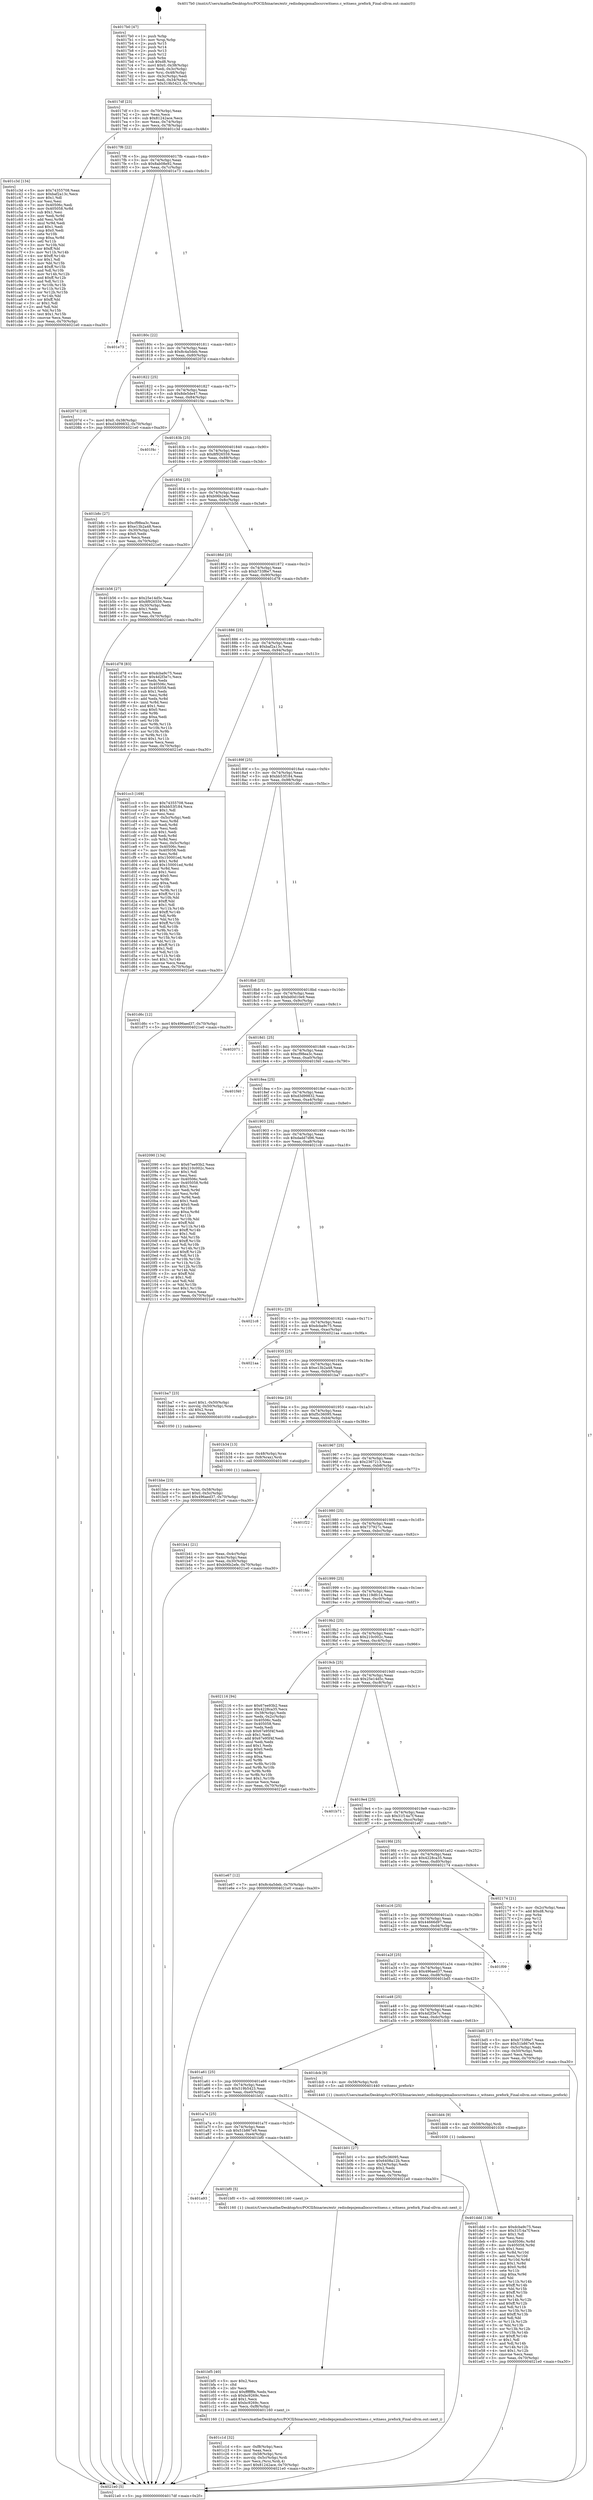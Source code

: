 digraph "0x4017b0" {
  label = "0x4017b0 (/mnt/c/Users/mathe/Desktop/tcc/POCII/binaries/extr_redisdepsjemallocsrcwitness.c_witness_prefork_Final-ollvm.out::main(0))"
  labelloc = "t"
  node[shape=record]

  Entry [label="",width=0.3,height=0.3,shape=circle,fillcolor=black,style=filled]
  "0x4017df" [label="{
     0x4017df [23]\l
     | [instrs]\l
     &nbsp;&nbsp;0x4017df \<+3\>: mov -0x70(%rbp),%eax\l
     &nbsp;&nbsp;0x4017e2 \<+2\>: mov %eax,%ecx\l
     &nbsp;&nbsp;0x4017e4 \<+6\>: sub $0x81242ace,%ecx\l
     &nbsp;&nbsp;0x4017ea \<+3\>: mov %eax,-0x74(%rbp)\l
     &nbsp;&nbsp;0x4017ed \<+3\>: mov %ecx,-0x78(%rbp)\l
     &nbsp;&nbsp;0x4017f0 \<+6\>: je 0000000000401c3d \<main+0x48d\>\l
  }"]
  "0x401c3d" [label="{
     0x401c3d [134]\l
     | [instrs]\l
     &nbsp;&nbsp;0x401c3d \<+5\>: mov $0x74355708,%eax\l
     &nbsp;&nbsp;0x401c42 \<+5\>: mov $0xbaf2a13c,%ecx\l
     &nbsp;&nbsp;0x401c47 \<+2\>: mov $0x1,%dl\l
     &nbsp;&nbsp;0x401c49 \<+2\>: xor %esi,%esi\l
     &nbsp;&nbsp;0x401c4b \<+7\>: mov 0x40506c,%edi\l
     &nbsp;&nbsp;0x401c52 \<+8\>: mov 0x405058,%r8d\l
     &nbsp;&nbsp;0x401c5a \<+3\>: sub $0x1,%esi\l
     &nbsp;&nbsp;0x401c5d \<+3\>: mov %edi,%r9d\l
     &nbsp;&nbsp;0x401c60 \<+3\>: add %esi,%r9d\l
     &nbsp;&nbsp;0x401c63 \<+4\>: imul %r9d,%edi\l
     &nbsp;&nbsp;0x401c67 \<+3\>: and $0x1,%edi\l
     &nbsp;&nbsp;0x401c6a \<+3\>: cmp $0x0,%edi\l
     &nbsp;&nbsp;0x401c6d \<+4\>: sete %r10b\l
     &nbsp;&nbsp;0x401c71 \<+4\>: cmp $0xa,%r8d\l
     &nbsp;&nbsp;0x401c75 \<+4\>: setl %r11b\l
     &nbsp;&nbsp;0x401c79 \<+3\>: mov %r10b,%bl\l
     &nbsp;&nbsp;0x401c7c \<+3\>: xor $0xff,%bl\l
     &nbsp;&nbsp;0x401c7f \<+3\>: mov %r11b,%r14b\l
     &nbsp;&nbsp;0x401c82 \<+4\>: xor $0xff,%r14b\l
     &nbsp;&nbsp;0x401c86 \<+3\>: xor $0x1,%dl\l
     &nbsp;&nbsp;0x401c89 \<+3\>: mov %bl,%r15b\l
     &nbsp;&nbsp;0x401c8c \<+4\>: and $0xff,%r15b\l
     &nbsp;&nbsp;0x401c90 \<+3\>: and %dl,%r10b\l
     &nbsp;&nbsp;0x401c93 \<+3\>: mov %r14b,%r12b\l
     &nbsp;&nbsp;0x401c96 \<+4\>: and $0xff,%r12b\l
     &nbsp;&nbsp;0x401c9a \<+3\>: and %dl,%r11b\l
     &nbsp;&nbsp;0x401c9d \<+3\>: or %r10b,%r15b\l
     &nbsp;&nbsp;0x401ca0 \<+3\>: or %r11b,%r12b\l
     &nbsp;&nbsp;0x401ca3 \<+3\>: xor %r12b,%r15b\l
     &nbsp;&nbsp;0x401ca6 \<+3\>: or %r14b,%bl\l
     &nbsp;&nbsp;0x401ca9 \<+3\>: xor $0xff,%bl\l
     &nbsp;&nbsp;0x401cac \<+3\>: or $0x1,%dl\l
     &nbsp;&nbsp;0x401caf \<+2\>: and %dl,%bl\l
     &nbsp;&nbsp;0x401cb1 \<+3\>: or %bl,%r15b\l
     &nbsp;&nbsp;0x401cb4 \<+4\>: test $0x1,%r15b\l
     &nbsp;&nbsp;0x401cb8 \<+3\>: cmovne %ecx,%eax\l
     &nbsp;&nbsp;0x401cbb \<+3\>: mov %eax,-0x70(%rbp)\l
     &nbsp;&nbsp;0x401cbe \<+5\>: jmp 00000000004021e0 \<main+0xa30\>\l
  }"]
  "0x4017f6" [label="{
     0x4017f6 [22]\l
     | [instrs]\l
     &nbsp;&nbsp;0x4017f6 \<+5\>: jmp 00000000004017fb \<main+0x4b\>\l
     &nbsp;&nbsp;0x4017fb \<+3\>: mov -0x74(%rbp),%eax\l
     &nbsp;&nbsp;0x4017fe \<+5\>: sub $0x8ab08e92,%eax\l
     &nbsp;&nbsp;0x401803 \<+3\>: mov %eax,-0x7c(%rbp)\l
     &nbsp;&nbsp;0x401806 \<+6\>: je 0000000000401e73 \<main+0x6c3\>\l
  }"]
  Exit [label="",width=0.3,height=0.3,shape=circle,fillcolor=black,style=filled,peripheries=2]
  "0x401e73" [label="{
     0x401e73\l
  }", style=dashed]
  "0x40180c" [label="{
     0x40180c [22]\l
     | [instrs]\l
     &nbsp;&nbsp;0x40180c \<+5\>: jmp 0000000000401811 \<main+0x61\>\l
     &nbsp;&nbsp;0x401811 \<+3\>: mov -0x74(%rbp),%eax\l
     &nbsp;&nbsp;0x401814 \<+5\>: sub $0x8c4a5deb,%eax\l
     &nbsp;&nbsp;0x401819 \<+3\>: mov %eax,-0x80(%rbp)\l
     &nbsp;&nbsp;0x40181c \<+6\>: je 000000000040207d \<main+0x8cd\>\l
  }"]
  "0x401ddd" [label="{
     0x401ddd [138]\l
     | [instrs]\l
     &nbsp;&nbsp;0x401ddd \<+5\>: mov $0xdcba9c75,%eax\l
     &nbsp;&nbsp;0x401de2 \<+5\>: mov $0x31f14a7f,%ecx\l
     &nbsp;&nbsp;0x401de7 \<+2\>: mov $0x1,%dl\l
     &nbsp;&nbsp;0x401de9 \<+2\>: xor %esi,%esi\l
     &nbsp;&nbsp;0x401deb \<+8\>: mov 0x40506c,%r8d\l
     &nbsp;&nbsp;0x401df3 \<+8\>: mov 0x405058,%r9d\l
     &nbsp;&nbsp;0x401dfb \<+3\>: sub $0x1,%esi\l
     &nbsp;&nbsp;0x401dfe \<+3\>: mov %r8d,%r10d\l
     &nbsp;&nbsp;0x401e01 \<+3\>: add %esi,%r10d\l
     &nbsp;&nbsp;0x401e04 \<+4\>: imul %r10d,%r8d\l
     &nbsp;&nbsp;0x401e08 \<+4\>: and $0x1,%r8d\l
     &nbsp;&nbsp;0x401e0c \<+4\>: cmp $0x0,%r8d\l
     &nbsp;&nbsp;0x401e10 \<+4\>: sete %r11b\l
     &nbsp;&nbsp;0x401e14 \<+4\>: cmp $0xa,%r9d\l
     &nbsp;&nbsp;0x401e18 \<+3\>: setl %bl\l
     &nbsp;&nbsp;0x401e1b \<+3\>: mov %r11b,%r14b\l
     &nbsp;&nbsp;0x401e1e \<+4\>: xor $0xff,%r14b\l
     &nbsp;&nbsp;0x401e22 \<+3\>: mov %bl,%r15b\l
     &nbsp;&nbsp;0x401e25 \<+4\>: xor $0xff,%r15b\l
     &nbsp;&nbsp;0x401e29 \<+3\>: xor $0x1,%dl\l
     &nbsp;&nbsp;0x401e2c \<+3\>: mov %r14b,%r12b\l
     &nbsp;&nbsp;0x401e2f \<+4\>: and $0xff,%r12b\l
     &nbsp;&nbsp;0x401e33 \<+3\>: and %dl,%r11b\l
     &nbsp;&nbsp;0x401e36 \<+3\>: mov %r15b,%r13b\l
     &nbsp;&nbsp;0x401e39 \<+4\>: and $0xff,%r13b\l
     &nbsp;&nbsp;0x401e3d \<+2\>: and %dl,%bl\l
     &nbsp;&nbsp;0x401e3f \<+3\>: or %r11b,%r12b\l
     &nbsp;&nbsp;0x401e42 \<+3\>: or %bl,%r13b\l
     &nbsp;&nbsp;0x401e45 \<+3\>: xor %r13b,%r12b\l
     &nbsp;&nbsp;0x401e48 \<+3\>: or %r15b,%r14b\l
     &nbsp;&nbsp;0x401e4b \<+4\>: xor $0xff,%r14b\l
     &nbsp;&nbsp;0x401e4f \<+3\>: or $0x1,%dl\l
     &nbsp;&nbsp;0x401e52 \<+3\>: and %dl,%r14b\l
     &nbsp;&nbsp;0x401e55 \<+3\>: or %r14b,%r12b\l
     &nbsp;&nbsp;0x401e58 \<+4\>: test $0x1,%r12b\l
     &nbsp;&nbsp;0x401e5c \<+3\>: cmovne %ecx,%eax\l
     &nbsp;&nbsp;0x401e5f \<+3\>: mov %eax,-0x70(%rbp)\l
     &nbsp;&nbsp;0x401e62 \<+5\>: jmp 00000000004021e0 \<main+0xa30\>\l
  }"]
  "0x40207d" [label="{
     0x40207d [19]\l
     | [instrs]\l
     &nbsp;&nbsp;0x40207d \<+7\>: movl $0x0,-0x38(%rbp)\l
     &nbsp;&nbsp;0x402084 \<+7\>: movl $0xd3d99832,-0x70(%rbp)\l
     &nbsp;&nbsp;0x40208b \<+5\>: jmp 00000000004021e0 \<main+0xa30\>\l
  }"]
  "0x401822" [label="{
     0x401822 [25]\l
     | [instrs]\l
     &nbsp;&nbsp;0x401822 \<+5\>: jmp 0000000000401827 \<main+0x77\>\l
     &nbsp;&nbsp;0x401827 \<+3\>: mov -0x74(%rbp),%eax\l
     &nbsp;&nbsp;0x40182a \<+5\>: sub $0x8de5de47,%eax\l
     &nbsp;&nbsp;0x40182f \<+6\>: mov %eax,-0x84(%rbp)\l
     &nbsp;&nbsp;0x401835 \<+6\>: je 0000000000401f4c \<main+0x79c\>\l
  }"]
  "0x401dd4" [label="{
     0x401dd4 [9]\l
     | [instrs]\l
     &nbsp;&nbsp;0x401dd4 \<+4\>: mov -0x58(%rbp),%rdi\l
     &nbsp;&nbsp;0x401dd8 \<+5\>: call 0000000000401030 \<free@plt\>\l
     | [calls]\l
     &nbsp;&nbsp;0x401030 \{1\} (unknown)\l
  }"]
  "0x401f4c" [label="{
     0x401f4c\l
  }", style=dashed]
  "0x40183b" [label="{
     0x40183b [25]\l
     | [instrs]\l
     &nbsp;&nbsp;0x40183b \<+5\>: jmp 0000000000401840 \<main+0x90\>\l
     &nbsp;&nbsp;0x401840 \<+3\>: mov -0x74(%rbp),%eax\l
     &nbsp;&nbsp;0x401843 \<+5\>: sub $0x8f926559,%eax\l
     &nbsp;&nbsp;0x401848 \<+6\>: mov %eax,-0x88(%rbp)\l
     &nbsp;&nbsp;0x40184e \<+6\>: je 0000000000401b8c \<main+0x3dc\>\l
  }"]
  "0x401c1d" [label="{
     0x401c1d [32]\l
     | [instrs]\l
     &nbsp;&nbsp;0x401c1d \<+6\>: mov -0xf8(%rbp),%ecx\l
     &nbsp;&nbsp;0x401c23 \<+3\>: imul %eax,%ecx\l
     &nbsp;&nbsp;0x401c26 \<+4\>: mov -0x58(%rbp),%rsi\l
     &nbsp;&nbsp;0x401c2a \<+4\>: movslq -0x5c(%rbp),%rdi\l
     &nbsp;&nbsp;0x401c2e \<+3\>: mov %ecx,(%rsi,%rdi,4)\l
     &nbsp;&nbsp;0x401c31 \<+7\>: movl $0x81242ace,-0x70(%rbp)\l
     &nbsp;&nbsp;0x401c38 \<+5\>: jmp 00000000004021e0 \<main+0xa30\>\l
  }"]
  "0x401b8c" [label="{
     0x401b8c [27]\l
     | [instrs]\l
     &nbsp;&nbsp;0x401b8c \<+5\>: mov $0xcf98ea3c,%eax\l
     &nbsp;&nbsp;0x401b91 \<+5\>: mov $0xe13b2a48,%ecx\l
     &nbsp;&nbsp;0x401b96 \<+3\>: mov -0x30(%rbp),%edx\l
     &nbsp;&nbsp;0x401b99 \<+3\>: cmp $0x0,%edx\l
     &nbsp;&nbsp;0x401b9c \<+3\>: cmove %ecx,%eax\l
     &nbsp;&nbsp;0x401b9f \<+3\>: mov %eax,-0x70(%rbp)\l
     &nbsp;&nbsp;0x401ba2 \<+5\>: jmp 00000000004021e0 \<main+0xa30\>\l
  }"]
  "0x401854" [label="{
     0x401854 [25]\l
     | [instrs]\l
     &nbsp;&nbsp;0x401854 \<+5\>: jmp 0000000000401859 \<main+0xa9\>\l
     &nbsp;&nbsp;0x401859 \<+3\>: mov -0x74(%rbp),%eax\l
     &nbsp;&nbsp;0x40185c \<+5\>: sub $0xb06b2efe,%eax\l
     &nbsp;&nbsp;0x401861 \<+6\>: mov %eax,-0x8c(%rbp)\l
     &nbsp;&nbsp;0x401867 \<+6\>: je 0000000000401b56 \<main+0x3a6\>\l
  }"]
  "0x401bf5" [label="{
     0x401bf5 [40]\l
     | [instrs]\l
     &nbsp;&nbsp;0x401bf5 \<+5\>: mov $0x2,%ecx\l
     &nbsp;&nbsp;0x401bfa \<+1\>: cltd\l
     &nbsp;&nbsp;0x401bfb \<+2\>: idiv %ecx\l
     &nbsp;&nbsp;0x401bfd \<+6\>: imul $0xfffffffe,%edx,%ecx\l
     &nbsp;&nbsp;0x401c03 \<+6\>: sub $0xbc9269c,%ecx\l
     &nbsp;&nbsp;0x401c09 \<+3\>: add $0x1,%ecx\l
     &nbsp;&nbsp;0x401c0c \<+6\>: add $0xbc9269c,%ecx\l
     &nbsp;&nbsp;0x401c12 \<+6\>: mov %ecx,-0xf8(%rbp)\l
     &nbsp;&nbsp;0x401c18 \<+5\>: call 0000000000401160 \<next_i\>\l
     | [calls]\l
     &nbsp;&nbsp;0x401160 \{1\} (/mnt/c/Users/mathe/Desktop/tcc/POCII/binaries/extr_redisdepsjemallocsrcwitness.c_witness_prefork_Final-ollvm.out::next_i)\l
  }"]
  "0x401b56" [label="{
     0x401b56 [27]\l
     | [instrs]\l
     &nbsp;&nbsp;0x401b56 \<+5\>: mov $0x25e14d5c,%eax\l
     &nbsp;&nbsp;0x401b5b \<+5\>: mov $0x8f926559,%ecx\l
     &nbsp;&nbsp;0x401b60 \<+3\>: mov -0x30(%rbp),%edx\l
     &nbsp;&nbsp;0x401b63 \<+3\>: cmp $0x1,%edx\l
     &nbsp;&nbsp;0x401b66 \<+3\>: cmovl %ecx,%eax\l
     &nbsp;&nbsp;0x401b69 \<+3\>: mov %eax,-0x70(%rbp)\l
     &nbsp;&nbsp;0x401b6c \<+5\>: jmp 00000000004021e0 \<main+0xa30\>\l
  }"]
  "0x40186d" [label="{
     0x40186d [25]\l
     | [instrs]\l
     &nbsp;&nbsp;0x40186d \<+5\>: jmp 0000000000401872 \<main+0xc2\>\l
     &nbsp;&nbsp;0x401872 \<+3\>: mov -0x74(%rbp),%eax\l
     &nbsp;&nbsp;0x401875 \<+5\>: sub $0xb733f6e7,%eax\l
     &nbsp;&nbsp;0x40187a \<+6\>: mov %eax,-0x90(%rbp)\l
     &nbsp;&nbsp;0x401880 \<+6\>: je 0000000000401d78 \<main+0x5c8\>\l
  }"]
  "0x401a93" [label="{
     0x401a93\l
  }", style=dashed]
  "0x401d78" [label="{
     0x401d78 [83]\l
     | [instrs]\l
     &nbsp;&nbsp;0x401d78 \<+5\>: mov $0xdcba9c75,%eax\l
     &nbsp;&nbsp;0x401d7d \<+5\>: mov $0x4d2f3e7c,%ecx\l
     &nbsp;&nbsp;0x401d82 \<+2\>: xor %edx,%edx\l
     &nbsp;&nbsp;0x401d84 \<+7\>: mov 0x40506c,%esi\l
     &nbsp;&nbsp;0x401d8b \<+7\>: mov 0x405058,%edi\l
     &nbsp;&nbsp;0x401d92 \<+3\>: sub $0x1,%edx\l
     &nbsp;&nbsp;0x401d95 \<+3\>: mov %esi,%r8d\l
     &nbsp;&nbsp;0x401d98 \<+3\>: add %edx,%r8d\l
     &nbsp;&nbsp;0x401d9b \<+4\>: imul %r8d,%esi\l
     &nbsp;&nbsp;0x401d9f \<+3\>: and $0x1,%esi\l
     &nbsp;&nbsp;0x401da2 \<+3\>: cmp $0x0,%esi\l
     &nbsp;&nbsp;0x401da5 \<+4\>: sete %r9b\l
     &nbsp;&nbsp;0x401da9 \<+3\>: cmp $0xa,%edi\l
     &nbsp;&nbsp;0x401dac \<+4\>: setl %r10b\l
     &nbsp;&nbsp;0x401db0 \<+3\>: mov %r9b,%r11b\l
     &nbsp;&nbsp;0x401db3 \<+3\>: and %r10b,%r11b\l
     &nbsp;&nbsp;0x401db6 \<+3\>: xor %r10b,%r9b\l
     &nbsp;&nbsp;0x401db9 \<+3\>: or %r9b,%r11b\l
     &nbsp;&nbsp;0x401dbc \<+4\>: test $0x1,%r11b\l
     &nbsp;&nbsp;0x401dc0 \<+3\>: cmovne %ecx,%eax\l
     &nbsp;&nbsp;0x401dc3 \<+3\>: mov %eax,-0x70(%rbp)\l
     &nbsp;&nbsp;0x401dc6 \<+5\>: jmp 00000000004021e0 \<main+0xa30\>\l
  }"]
  "0x401886" [label="{
     0x401886 [25]\l
     | [instrs]\l
     &nbsp;&nbsp;0x401886 \<+5\>: jmp 000000000040188b \<main+0xdb\>\l
     &nbsp;&nbsp;0x40188b \<+3\>: mov -0x74(%rbp),%eax\l
     &nbsp;&nbsp;0x40188e \<+5\>: sub $0xbaf2a13c,%eax\l
     &nbsp;&nbsp;0x401893 \<+6\>: mov %eax,-0x94(%rbp)\l
     &nbsp;&nbsp;0x401899 \<+6\>: je 0000000000401cc3 \<main+0x513\>\l
  }"]
  "0x401bf0" [label="{
     0x401bf0 [5]\l
     | [instrs]\l
     &nbsp;&nbsp;0x401bf0 \<+5\>: call 0000000000401160 \<next_i\>\l
     | [calls]\l
     &nbsp;&nbsp;0x401160 \{1\} (/mnt/c/Users/mathe/Desktop/tcc/POCII/binaries/extr_redisdepsjemallocsrcwitness.c_witness_prefork_Final-ollvm.out::next_i)\l
  }"]
  "0x401cc3" [label="{
     0x401cc3 [169]\l
     | [instrs]\l
     &nbsp;&nbsp;0x401cc3 \<+5\>: mov $0x74355708,%eax\l
     &nbsp;&nbsp;0x401cc8 \<+5\>: mov $0xbb53f184,%ecx\l
     &nbsp;&nbsp;0x401ccd \<+2\>: mov $0x1,%dl\l
     &nbsp;&nbsp;0x401ccf \<+2\>: xor %esi,%esi\l
     &nbsp;&nbsp;0x401cd1 \<+3\>: mov -0x5c(%rbp),%edi\l
     &nbsp;&nbsp;0x401cd4 \<+3\>: mov %esi,%r8d\l
     &nbsp;&nbsp;0x401cd7 \<+3\>: sub %edi,%r8d\l
     &nbsp;&nbsp;0x401cda \<+2\>: mov %esi,%edi\l
     &nbsp;&nbsp;0x401cdc \<+3\>: sub $0x1,%edi\l
     &nbsp;&nbsp;0x401cdf \<+3\>: add %edi,%r8d\l
     &nbsp;&nbsp;0x401ce2 \<+3\>: sub %r8d,%esi\l
     &nbsp;&nbsp;0x401ce5 \<+3\>: mov %esi,-0x5c(%rbp)\l
     &nbsp;&nbsp;0x401ce8 \<+7\>: mov 0x40506c,%esi\l
     &nbsp;&nbsp;0x401cef \<+7\>: mov 0x405058,%edi\l
     &nbsp;&nbsp;0x401cf6 \<+3\>: mov %esi,%r8d\l
     &nbsp;&nbsp;0x401cf9 \<+7\>: sub $0x150001ed,%r8d\l
     &nbsp;&nbsp;0x401d00 \<+4\>: sub $0x1,%r8d\l
     &nbsp;&nbsp;0x401d04 \<+7\>: add $0x150001ed,%r8d\l
     &nbsp;&nbsp;0x401d0b \<+4\>: imul %r8d,%esi\l
     &nbsp;&nbsp;0x401d0f \<+3\>: and $0x1,%esi\l
     &nbsp;&nbsp;0x401d12 \<+3\>: cmp $0x0,%esi\l
     &nbsp;&nbsp;0x401d15 \<+4\>: sete %r9b\l
     &nbsp;&nbsp;0x401d19 \<+3\>: cmp $0xa,%edi\l
     &nbsp;&nbsp;0x401d1c \<+4\>: setl %r10b\l
     &nbsp;&nbsp;0x401d20 \<+3\>: mov %r9b,%r11b\l
     &nbsp;&nbsp;0x401d23 \<+4\>: xor $0xff,%r11b\l
     &nbsp;&nbsp;0x401d27 \<+3\>: mov %r10b,%bl\l
     &nbsp;&nbsp;0x401d2a \<+3\>: xor $0xff,%bl\l
     &nbsp;&nbsp;0x401d2d \<+3\>: xor $0x1,%dl\l
     &nbsp;&nbsp;0x401d30 \<+3\>: mov %r11b,%r14b\l
     &nbsp;&nbsp;0x401d33 \<+4\>: and $0xff,%r14b\l
     &nbsp;&nbsp;0x401d37 \<+3\>: and %dl,%r9b\l
     &nbsp;&nbsp;0x401d3a \<+3\>: mov %bl,%r15b\l
     &nbsp;&nbsp;0x401d3d \<+4\>: and $0xff,%r15b\l
     &nbsp;&nbsp;0x401d41 \<+3\>: and %dl,%r10b\l
     &nbsp;&nbsp;0x401d44 \<+3\>: or %r9b,%r14b\l
     &nbsp;&nbsp;0x401d47 \<+3\>: or %r10b,%r15b\l
     &nbsp;&nbsp;0x401d4a \<+3\>: xor %r15b,%r14b\l
     &nbsp;&nbsp;0x401d4d \<+3\>: or %bl,%r11b\l
     &nbsp;&nbsp;0x401d50 \<+4\>: xor $0xff,%r11b\l
     &nbsp;&nbsp;0x401d54 \<+3\>: or $0x1,%dl\l
     &nbsp;&nbsp;0x401d57 \<+3\>: and %dl,%r11b\l
     &nbsp;&nbsp;0x401d5a \<+3\>: or %r11b,%r14b\l
     &nbsp;&nbsp;0x401d5d \<+4\>: test $0x1,%r14b\l
     &nbsp;&nbsp;0x401d61 \<+3\>: cmovne %ecx,%eax\l
     &nbsp;&nbsp;0x401d64 \<+3\>: mov %eax,-0x70(%rbp)\l
     &nbsp;&nbsp;0x401d67 \<+5\>: jmp 00000000004021e0 \<main+0xa30\>\l
  }"]
  "0x40189f" [label="{
     0x40189f [25]\l
     | [instrs]\l
     &nbsp;&nbsp;0x40189f \<+5\>: jmp 00000000004018a4 \<main+0xf4\>\l
     &nbsp;&nbsp;0x4018a4 \<+3\>: mov -0x74(%rbp),%eax\l
     &nbsp;&nbsp;0x4018a7 \<+5\>: sub $0xbb53f184,%eax\l
     &nbsp;&nbsp;0x4018ac \<+6\>: mov %eax,-0x98(%rbp)\l
     &nbsp;&nbsp;0x4018b2 \<+6\>: je 0000000000401d6c \<main+0x5bc\>\l
  }"]
  "0x401bbe" [label="{
     0x401bbe [23]\l
     | [instrs]\l
     &nbsp;&nbsp;0x401bbe \<+4\>: mov %rax,-0x58(%rbp)\l
     &nbsp;&nbsp;0x401bc2 \<+7\>: movl $0x0,-0x5c(%rbp)\l
     &nbsp;&nbsp;0x401bc9 \<+7\>: movl $0x496aed37,-0x70(%rbp)\l
     &nbsp;&nbsp;0x401bd0 \<+5\>: jmp 00000000004021e0 \<main+0xa30\>\l
  }"]
  "0x401d6c" [label="{
     0x401d6c [12]\l
     | [instrs]\l
     &nbsp;&nbsp;0x401d6c \<+7\>: movl $0x496aed37,-0x70(%rbp)\l
     &nbsp;&nbsp;0x401d73 \<+5\>: jmp 00000000004021e0 \<main+0xa30\>\l
  }"]
  "0x4018b8" [label="{
     0x4018b8 [25]\l
     | [instrs]\l
     &nbsp;&nbsp;0x4018b8 \<+5\>: jmp 00000000004018bd \<main+0x10d\>\l
     &nbsp;&nbsp;0x4018bd \<+3\>: mov -0x74(%rbp),%eax\l
     &nbsp;&nbsp;0x4018c0 \<+5\>: sub $0xbd0d10e9,%eax\l
     &nbsp;&nbsp;0x4018c5 \<+6\>: mov %eax,-0x9c(%rbp)\l
     &nbsp;&nbsp;0x4018cb \<+6\>: je 0000000000402071 \<main+0x8c1\>\l
  }"]
  "0x401b41" [label="{
     0x401b41 [21]\l
     | [instrs]\l
     &nbsp;&nbsp;0x401b41 \<+3\>: mov %eax,-0x4c(%rbp)\l
     &nbsp;&nbsp;0x401b44 \<+3\>: mov -0x4c(%rbp),%eax\l
     &nbsp;&nbsp;0x401b47 \<+3\>: mov %eax,-0x30(%rbp)\l
     &nbsp;&nbsp;0x401b4a \<+7\>: movl $0xb06b2efe,-0x70(%rbp)\l
     &nbsp;&nbsp;0x401b51 \<+5\>: jmp 00000000004021e0 \<main+0xa30\>\l
  }"]
  "0x402071" [label="{
     0x402071\l
  }", style=dashed]
  "0x4018d1" [label="{
     0x4018d1 [25]\l
     | [instrs]\l
     &nbsp;&nbsp;0x4018d1 \<+5\>: jmp 00000000004018d6 \<main+0x126\>\l
     &nbsp;&nbsp;0x4018d6 \<+3\>: mov -0x74(%rbp),%eax\l
     &nbsp;&nbsp;0x4018d9 \<+5\>: sub $0xcf98ea3c,%eax\l
     &nbsp;&nbsp;0x4018de \<+6\>: mov %eax,-0xa0(%rbp)\l
     &nbsp;&nbsp;0x4018e4 \<+6\>: je 0000000000401f40 \<main+0x790\>\l
  }"]
  "0x4017b0" [label="{
     0x4017b0 [47]\l
     | [instrs]\l
     &nbsp;&nbsp;0x4017b0 \<+1\>: push %rbp\l
     &nbsp;&nbsp;0x4017b1 \<+3\>: mov %rsp,%rbp\l
     &nbsp;&nbsp;0x4017b4 \<+2\>: push %r15\l
     &nbsp;&nbsp;0x4017b6 \<+2\>: push %r14\l
     &nbsp;&nbsp;0x4017b8 \<+2\>: push %r13\l
     &nbsp;&nbsp;0x4017ba \<+2\>: push %r12\l
     &nbsp;&nbsp;0x4017bc \<+1\>: push %rbx\l
     &nbsp;&nbsp;0x4017bd \<+7\>: sub $0xd8,%rsp\l
     &nbsp;&nbsp;0x4017c4 \<+7\>: movl $0x0,-0x38(%rbp)\l
     &nbsp;&nbsp;0x4017cb \<+3\>: mov %edi,-0x3c(%rbp)\l
     &nbsp;&nbsp;0x4017ce \<+4\>: mov %rsi,-0x48(%rbp)\l
     &nbsp;&nbsp;0x4017d2 \<+3\>: mov -0x3c(%rbp),%edi\l
     &nbsp;&nbsp;0x4017d5 \<+3\>: mov %edi,-0x34(%rbp)\l
     &nbsp;&nbsp;0x4017d8 \<+7\>: movl $0x519b5423,-0x70(%rbp)\l
  }"]
  "0x401f40" [label="{
     0x401f40\l
  }", style=dashed]
  "0x4018ea" [label="{
     0x4018ea [25]\l
     | [instrs]\l
     &nbsp;&nbsp;0x4018ea \<+5\>: jmp 00000000004018ef \<main+0x13f\>\l
     &nbsp;&nbsp;0x4018ef \<+3\>: mov -0x74(%rbp),%eax\l
     &nbsp;&nbsp;0x4018f2 \<+5\>: sub $0xd3d99832,%eax\l
     &nbsp;&nbsp;0x4018f7 \<+6\>: mov %eax,-0xa4(%rbp)\l
     &nbsp;&nbsp;0x4018fd \<+6\>: je 0000000000402090 \<main+0x8e0\>\l
  }"]
  "0x4021e0" [label="{
     0x4021e0 [5]\l
     | [instrs]\l
     &nbsp;&nbsp;0x4021e0 \<+5\>: jmp 00000000004017df \<main+0x2f\>\l
  }"]
  "0x402090" [label="{
     0x402090 [134]\l
     | [instrs]\l
     &nbsp;&nbsp;0x402090 \<+5\>: mov $0x67ee93b2,%eax\l
     &nbsp;&nbsp;0x402095 \<+5\>: mov $0x210c002c,%ecx\l
     &nbsp;&nbsp;0x40209a \<+2\>: mov $0x1,%dl\l
     &nbsp;&nbsp;0x40209c \<+2\>: xor %esi,%esi\l
     &nbsp;&nbsp;0x40209e \<+7\>: mov 0x40506c,%edi\l
     &nbsp;&nbsp;0x4020a5 \<+8\>: mov 0x405058,%r8d\l
     &nbsp;&nbsp;0x4020ad \<+3\>: sub $0x1,%esi\l
     &nbsp;&nbsp;0x4020b0 \<+3\>: mov %edi,%r9d\l
     &nbsp;&nbsp;0x4020b3 \<+3\>: add %esi,%r9d\l
     &nbsp;&nbsp;0x4020b6 \<+4\>: imul %r9d,%edi\l
     &nbsp;&nbsp;0x4020ba \<+3\>: and $0x1,%edi\l
     &nbsp;&nbsp;0x4020bd \<+3\>: cmp $0x0,%edi\l
     &nbsp;&nbsp;0x4020c0 \<+4\>: sete %r10b\l
     &nbsp;&nbsp;0x4020c4 \<+4\>: cmp $0xa,%r8d\l
     &nbsp;&nbsp;0x4020c8 \<+4\>: setl %r11b\l
     &nbsp;&nbsp;0x4020cc \<+3\>: mov %r10b,%bl\l
     &nbsp;&nbsp;0x4020cf \<+3\>: xor $0xff,%bl\l
     &nbsp;&nbsp;0x4020d2 \<+3\>: mov %r11b,%r14b\l
     &nbsp;&nbsp;0x4020d5 \<+4\>: xor $0xff,%r14b\l
     &nbsp;&nbsp;0x4020d9 \<+3\>: xor $0x1,%dl\l
     &nbsp;&nbsp;0x4020dc \<+3\>: mov %bl,%r15b\l
     &nbsp;&nbsp;0x4020df \<+4\>: and $0xff,%r15b\l
     &nbsp;&nbsp;0x4020e3 \<+3\>: and %dl,%r10b\l
     &nbsp;&nbsp;0x4020e6 \<+3\>: mov %r14b,%r12b\l
     &nbsp;&nbsp;0x4020e9 \<+4\>: and $0xff,%r12b\l
     &nbsp;&nbsp;0x4020ed \<+3\>: and %dl,%r11b\l
     &nbsp;&nbsp;0x4020f0 \<+3\>: or %r10b,%r15b\l
     &nbsp;&nbsp;0x4020f3 \<+3\>: or %r11b,%r12b\l
     &nbsp;&nbsp;0x4020f6 \<+3\>: xor %r12b,%r15b\l
     &nbsp;&nbsp;0x4020f9 \<+3\>: or %r14b,%bl\l
     &nbsp;&nbsp;0x4020fc \<+3\>: xor $0xff,%bl\l
     &nbsp;&nbsp;0x4020ff \<+3\>: or $0x1,%dl\l
     &nbsp;&nbsp;0x402102 \<+2\>: and %dl,%bl\l
     &nbsp;&nbsp;0x402104 \<+3\>: or %bl,%r15b\l
     &nbsp;&nbsp;0x402107 \<+4\>: test $0x1,%r15b\l
     &nbsp;&nbsp;0x40210b \<+3\>: cmovne %ecx,%eax\l
     &nbsp;&nbsp;0x40210e \<+3\>: mov %eax,-0x70(%rbp)\l
     &nbsp;&nbsp;0x402111 \<+5\>: jmp 00000000004021e0 \<main+0xa30\>\l
  }"]
  "0x401903" [label="{
     0x401903 [25]\l
     | [instrs]\l
     &nbsp;&nbsp;0x401903 \<+5\>: jmp 0000000000401908 \<main+0x158\>\l
     &nbsp;&nbsp;0x401908 \<+3\>: mov -0x74(%rbp),%eax\l
     &nbsp;&nbsp;0x40190b \<+5\>: sub $0xdadd7d96,%eax\l
     &nbsp;&nbsp;0x401910 \<+6\>: mov %eax,-0xa8(%rbp)\l
     &nbsp;&nbsp;0x401916 \<+6\>: je 00000000004021c8 \<main+0xa18\>\l
  }"]
  "0x401a7a" [label="{
     0x401a7a [25]\l
     | [instrs]\l
     &nbsp;&nbsp;0x401a7a \<+5\>: jmp 0000000000401a7f \<main+0x2cf\>\l
     &nbsp;&nbsp;0x401a7f \<+3\>: mov -0x74(%rbp),%eax\l
     &nbsp;&nbsp;0x401a82 \<+5\>: sub $0x51b867e9,%eax\l
     &nbsp;&nbsp;0x401a87 \<+6\>: mov %eax,-0xe4(%rbp)\l
     &nbsp;&nbsp;0x401a8d \<+6\>: je 0000000000401bf0 \<main+0x440\>\l
  }"]
  "0x4021c8" [label="{
     0x4021c8\l
  }", style=dashed]
  "0x40191c" [label="{
     0x40191c [25]\l
     | [instrs]\l
     &nbsp;&nbsp;0x40191c \<+5\>: jmp 0000000000401921 \<main+0x171\>\l
     &nbsp;&nbsp;0x401921 \<+3\>: mov -0x74(%rbp),%eax\l
     &nbsp;&nbsp;0x401924 \<+5\>: sub $0xdcba9c75,%eax\l
     &nbsp;&nbsp;0x401929 \<+6\>: mov %eax,-0xac(%rbp)\l
     &nbsp;&nbsp;0x40192f \<+6\>: je 00000000004021aa \<main+0x9fa\>\l
  }"]
  "0x401b01" [label="{
     0x401b01 [27]\l
     | [instrs]\l
     &nbsp;&nbsp;0x401b01 \<+5\>: mov $0xf5c36095,%eax\l
     &nbsp;&nbsp;0x401b06 \<+5\>: mov $0x6408a12b,%ecx\l
     &nbsp;&nbsp;0x401b0b \<+3\>: mov -0x34(%rbp),%edx\l
     &nbsp;&nbsp;0x401b0e \<+3\>: cmp $0x2,%edx\l
     &nbsp;&nbsp;0x401b11 \<+3\>: cmovne %ecx,%eax\l
     &nbsp;&nbsp;0x401b14 \<+3\>: mov %eax,-0x70(%rbp)\l
     &nbsp;&nbsp;0x401b17 \<+5\>: jmp 00000000004021e0 \<main+0xa30\>\l
  }"]
  "0x4021aa" [label="{
     0x4021aa\l
  }", style=dashed]
  "0x401935" [label="{
     0x401935 [25]\l
     | [instrs]\l
     &nbsp;&nbsp;0x401935 \<+5\>: jmp 000000000040193a \<main+0x18a\>\l
     &nbsp;&nbsp;0x40193a \<+3\>: mov -0x74(%rbp),%eax\l
     &nbsp;&nbsp;0x40193d \<+5\>: sub $0xe13b2a48,%eax\l
     &nbsp;&nbsp;0x401942 \<+6\>: mov %eax,-0xb0(%rbp)\l
     &nbsp;&nbsp;0x401948 \<+6\>: je 0000000000401ba7 \<main+0x3f7\>\l
  }"]
  "0x401a61" [label="{
     0x401a61 [25]\l
     | [instrs]\l
     &nbsp;&nbsp;0x401a61 \<+5\>: jmp 0000000000401a66 \<main+0x2b6\>\l
     &nbsp;&nbsp;0x401a66 \<+3\>: mov -0x74(%rbp),%eax\l
     &nbsp;&nbsp;0x401a69 \<+5\>: sub $0x519b5423,%eax\l
     &nbsp;&nbsp;0x401a6e \<+6\>: mov %eax,-0xe0(%rbp)\l
     &nbsp;&nbsp;0x401a74 \<+6\>: je 0000000000401b01 \<main+0x351\>\l
  }"]
  "0x401ba7" [label="{
     0x401ba7 [23]\l
     | [instrs]\l
     &nbsp;&nbsp;0x401ba7 \<+7\>: movl $0x1,-0x50(%rbp)\l
     &nbsp;&nbsp;0x401bae \<+4\>: movslq -0x50(%rbp),%rax\l
     &nbsp;&nbsp;0x401bb2 \<+4\>: shl $0x2,%rax\l
     &nbsp;&nbsp;0x401bb6 \<+3\>: mov %rax,%rdi\l
     &nbsp;&nbsp;0x401bb9 \<+5\>: call 0000000000401050 \<malloc@plt\>\l
     | [calls]\l
     &nbsp;&nbsp;0x401050 \{1\} (unknown)\l
  }"]
  "0x40194e" [label="{
     0x40194e [25]\l
     | [instrs]\l
     &nbsp;&nbsp;0x40194e \<+5\>: jmp 0000000000401953 \<main+0x1a3\>\l
     &nbsp;&nbsp;0x401953 \<+3\>: mov -0x74(%rbp),%eax\l
     &nbsp;&nbsp;0x401956 \<+5\>: sub $0xf5c36095,%eax\l
     &nbsp;&nbsp;0x40195b \<+6\>: mov %eax,-0xb4(%rbp)\l
     &nbsp;&nbsp;0x401961 \<+6\>: je 0000000000401b34 \<main+0x384\>\l
  }"]
  "0x401dcb" [label="{
     0x401dcb [9]\l
     | [instrs]\l
     &nbsp;&nbsp;0x401dcb \<+4\>: mov -0x58(%rbp),%rdi\l
     &nbsp;&nbsp;0x401dcf \<+5\>: call 0000000000401440 \<witness_prefork\>\l
     | [calls]\l
     &nbsp;&nbsp;0x401440 \{1\} (/mnt/c/Users/mathe/Desktop/tcc/POCII/binaries/extr_redisdepsjemallocsrcwitness.c_witness_prefork_Final-ollvm.out::witness_prefork)\l
  }"]
  "0x401b34" [label="{
     0x401b34 [13]\l
     | [instrs]\l
     &nbsp;&nbsp;0x401b34 \<+4\>: mov -0x48(%rbp),%rax\l
     &nbsp;&nbsp;0x401b38 \<+4\>: mov 0x8(%rax),%rdi\l
     &nbsp;&nbsp;0x401b3c \<+5\>: call 0000000000401060 \<atoi@plt\>\l
     | [calls]\l
     &nbsp;&nbsp;0x401060 \{1\} (unknown)\l
  }"]
  "0x401967" [label="{
     0x401967 [25]\l
     | [instrs]\l
     &nbsp;&nbsp;0x401967 \<+5\>: jmp 000000000040196c \<main+0x1bc\>\l
     &nbsp;&nbsp;0x40196c \<+3\>: mov -0x74(%rbp),%eax\l
     &nbsp;&nbsp;0x40196f \<+5\>: sub $0x2367213,%eax\l
     &nbsp;&nbsp;0x401974 \<+6\>: mov %eax,-0xb8(%rbp)\l
     &nbsp;&nbsp;0x40197a \<+6\>: je 0000000000401f22 \<main+0x772\>\l
  }"]
  "0x401a48" [label="{
     0x401a48 [25]\l
     | [instrs]\l
     &nbsp;&nbsp;0x401a48 \<+5\>: jmp 0000000000401a4d \<main+0x29d\>\l
     &nbsp;&nbsp;0x401a4d \<+3\>: mov -0x74(%rbp),%eax\l
     &nbsp;&nbsp;0x401a50 \<+5\>: sub $0x4d2f3e7c,%eax\l
     &nbsp;&nbsp;0x401a55 \<+6\>: mov %eax,-0xdc(%rbp)\l
     &nbsp;&nbsp;0x401a5b \<+6\>: je 0000000000401dcb \<main+0x61b\>\l
  }"]
  "0x401f22" [label="{
     0x401f22\l
  }", style=dashed]
  "0x401980" [label="{
     0x401980 [25]\l
     | [instrs]\l
     &nbsp;&nbsp;0x401980 \<+5\>: jmp 0000000000401985 \<main+0x1d5\>\l
     &nbsp;&nbsp;0x401985 \<+3\>: mov -0x74(%rbp),%eax\l
     &nbsp;&nbsp;0x401988 \<+5\>: sub $0x737927c,%eax\l
     &nbsp;&nbsp;0x40198d \<+6\>: mov %eax,-0xbc(%rbp)\l
     &nbsp;&nbsp;0x401993 \<+6\>: je 0000000000401fdc \<main+0x82c\>\l
  }"]
  "0x401bd5" [label="{
     0x401bd5 [27]\l
     | [instrs]\l
     &nbsp;&nbsp;0x401bd5 \<+5\>: mov $0xb733f6e7,%eax\l
     &nbsp;&nbsp;0x401bda \<+5\>: mov $0x51b867e9,%ecx\l
     &nbsp;&nbsp;0x401bdf \<+3\>: mov -0x5c(%rbp),%edx\l
     &nbsp;&nbsp;0x401be2 \<+3\>: cmp -0x50(%rbp),%edx\l
     &nbsp;&nbsp;0x401be5 \<+3\>: cmovl %ecx,%eax\l
     &nbsp;&nbsp;0x401be8 \<+3\>: mov %eax,-0x70(%rbp)\l
     &nbsp;&nbsp;0x401beb \<+5\>: jmp 00000000004021e0 \<main+0xa30\>\l
  }"]
  "0x401fdc" [label="{
     0x401fdc\l
  }", style=dashed]
  "0x401999" [label="{
     0x401999 [25]\l
     | [instrs]\l
     &nbsp;&nbsp;0x401999 \<+5\>: jmp 000000000040199e \<main+0x1ee\>\l
     &nbsp;&nbsp;0x40199e \<+3\>: mov -0x74(%rbp),%eax\l
     &nbsp;&nbsp;0x4019a1 \<+5\>: sub $0x119dfc14,%eax\l
     &nbsp;&nbsp;0x4019a6 \<+6\>: mov %eax,-0xc0(%rbp)\l
     &nbsp;&nbsp;0x4019ac \<+6\>: je 0000000000401ea1 \<main+0x6f1\>\l
  }"]
  "0x401a2f" [label="{
     0x401a2f [25]\l
     | [instrs]\l
     &nbsp;&nbsp;0x401a2f \<+5\>: jmp 0000000000401a34 \<main+0x284\>\l
     &nbsp;&nbsp;0x401a34 \<+3\>: mov -0x74(%rbp),%eax\l
     &nbsp;&nbsp;0x401a37 \<+5\>: sub $0x496aed37,%eax\l
     &nbsp;&nbsp;0x401a3c \<+6\>: mov %eax,-0xd8(%rbp)\l
     &nbsp;&nbsp;0x401a42 \<+6\>: je 0000000000401bd5 \<main+0x425\>\l
  }"]
  "0x401ea1" [label="{
     0x401ea1\l
  }", style=dashed]
  "0x4019b2" [label="{
     0x4019b2 [25]\l
     | [instrs]\l
     &nbsp;&nbsp;0x4019b2 \<+5\>: jmp 00000000004019b7 \<main+0x207\>\l
     &nbsp;&nbsp;0x4019b7 \<+3\>: mov -0x74(%rbp),%eax\l
     &nbsp;&nbsp;0x4019ba \<+5\>: sub $0x210c002c,%eax\l
     &nbsp;&nbsp;0x4019bf \<+6\>: mov %eax,-0xc4(%rbp)\l
     &nbsp;&nbsp;0x4019c5 \<+6\>: je 0000000000402116 \<main+0x966\>\l
  }"]
  "0x401f09" [label="{
     0x401f09\l
  }", style=dashed]
  "0x402116" [label="{
     0x402116 [94]\l
     | [instrs]\l
     &nbsp;&nbsp;0x402116 \<+5\>: mov $0x67ee93b2,%eax\l
     &nbsp;&nbsp;0x40211b \<+5\>: mov $0x4228ca35,%ecx\l
     &nbsp;&nbsp;0x402120 \<+3\>: mov -0x38(%rbp),%edx\l
     &nbsp;&nbsp;0x402123 \<+3\>: mov %edx,-0x2c(%rbp)\l
     &nbsp;&nbsp;0x402126 \<+7\>: mov 0x40506c,%edx\l
     &nbsp;&nbsp;0x40212d \<+7\>: mov 0x405058,%esi\l
     &nbsp;&nbsp;0x402134 \<+2\>: mov %edx,%edi\l
     &nbsp;&nbsp;0x402136 \<+6\>: sub $0x67e95f4f,%edi\l
     &nbsp;&nbsp;0x40213c \<+3\>: sub $0x1,%edi\l
     &nbsp;&nbsp;0x40213f \<+6\>: add $0x67e95f4f,%edi\l
     &nbsp;&nbsp;0x402145 \<+3\>: imul %edi,%edx\l
     &nbsp;&nbsp;0x402148 \<+3\>: and $0x1,%edx\l
     &nbsp;&nbsp;0x40214b \<+3\>: cmp $0x0,%edx\l
     &nbsp;&nbsp;0x40214e \<+4\>: sete %r8b\l
     &nbsp;&nbsp;0x402152 \<+3\>: cmp $0xa,%esi\l
     &nbsp;&nbsp;0x402155 \<+4\>: setl %r9b\l
     &nbsp;&nbsp;0x402159 \<+3\>: mov %r8b,%r10b\l
     &nbsp;&nbsp;0x40215c \<+3\>: and %r9b,%r10b\l
     &nbsp;&nbsp;0x40215f \<+3\>: xor %r9b,%r8b\l
     &nbsp;&nbsp;0x402162 \<+3\>: or %r8b,%r10b\l
     &nbsp;&nbsp;0x402165 \<+4\>: test $0x1,%r10b\l
     &nbsp;&nbsp;0x402169 \<+3\>: cmovne %ecx,%eax\l
     &nbsp;&nbsp;0x40216c \<+3\>: mov %eax,-0x70(%rbp)\l
     &nbsp;&nbsp;0x40216f \<+5\>: jmp 00000000004021e0 \<main+0xa30\>\l
  }"]
  "0x4019cb" [label="{
     0x4019cb [25]\l
     | [instrs]\l
     &nbsp;&nbsp;0x4019cb \<+5\>: jmp 00000000004019d0 \<main+0x220\>\l
     &nbsp;&nbsp;0x4019d0 \<+3\>: mov -0x74(%rbp),%eax\l
     &nbsp;&nbsp;0x4019d3 \<+5\>: sub $0x25e14d5c,%eax\l
     &nbsp;&nbsp;0x4019d8 \<+6\>: mov %eax,-0xc8(%rbp)\l
     &nbsp;&nbsp;0x4019de \<+6\>: je 0000000000401b71 \<main+0x3c1\>\l
  }"]
  "0x401a16" [label="{
     0x401a16 [25]\l
     | [instrs]\l
     &nbsp;&nbsp;0x401a16 \<+5\>: jmp 0000000000401a1b \<main+0x26b\>\l
     &nbsp;&nbsp;0x401a1b \<+3\>: mov -0x74(%rbp),%eax\l
     &nbsp;&nbsp;0x401a1e \<+5\>: sub $0x44666d97,%eax\l
     &nbsp;&nbsp;0x401a23 \<+6\>: mov %eax,-0xd4(%rbp)\l
     &nbsp;&nbsp;0x401a29 \<+6\>: je 0000000000401f09 \<main+0x759\>\l
  }"]
  "0x401b71" [label="{
     0x401b71\l
  }", style=dashed]
  "0x4019e4" [label="{
     0x4019e4 [25]\l
     | [instrs]\l
     &nbsp;&nbsp;0x4019e4 \<+5\>: jmp 00000000004019e9 \<main+0x239\>\l
     &nbsp;&nbsp;0x4019e9 \<+3\>: mov -0x74(%rbp),%eax\l
     &nbsp;&nbsp;0x4019ec \<+5\>: sub $0x31f14a7f,%eax\l
     &nbsp;&nbsp;0x4019f1 \<+6\>: mov %eax,-0xcc(%rbp)\l
     &nbsp;&nbsp;0x4019f7 \<+6\>: je 0000000000401e67 \<main+0x6b7\>\l
  }"]
  "0x402174" [label="{
     0x402174 [21]\l
     | [instrs]\l
     &nbsp;&nbsp;0x402174 \<+3\>: mov -0x2c(%rbp),%eax\l
     &nbsp;&nbsp;0x402177 \<+7\>: add $0xd8,%rsp\l
     &nbsp;&nbsp;0x40217e \<+1\>: pop %rbx\l
     &nbsp;&nbsp;0x40217f \<+2\>: pop %r12\l
     &nbsp;&nbsp;0x402181 \<+2\>: pop %r13\l
     &nbsp;&nbsp;0x402183 \<+2\>: pop %r14\l
     &nbsp;&nbsp;0x402185 \<+2\>: pop %r15\l
     &nbsp;&nbsp;0x402187 \<+1\>: pop %rbp\l
     &nbsp;&nbsp;0x402188 \<+1\>: ret\l
  }"]
  "0x401e67" [label="{
     0x401e67 [12]\l
     | [instrs]\l
     &nbsp;&nbsp;0x401e67 \<+7\>: movl $0x8c4a5deb,-0x70(%rbp)\l
     &nbsp;&nbsp;0x401e6e \<+5\>: jmp 00000000004021e0 \<main+0xa30\>\l
  }"]
  "0x4019fd" [label="{
     0x4019fd [25]\l
     | [instrs]\l
     &nbsp;&nbsp;0x4019fd \<+5\>: jmp 0000000000401a02 \<main+0x252\>\l
     &nbsp;&nbsp;0x401a02 \<+3\>: mov -0x74(%rbp),%eax\l
     &nbsp;&nbsp;0x401a05 \<+5\>: sub $0x4228ca35,%eax\l
     &nbsp;&nbsp;0x401a0a \<+6\>: mov %eax,-0xd0(%rbp)\l
     &nbsp;&nbsp;0x401a10 \<+6\>: je 0000000000402174 \<main+0x9c4\>\l
  }"]
  Entry -> "0x4017b0" [label=" 1"]
  "0x4017df" -> "0x401c3d" [label=" 1"]
  "0x4017df" -> "0x4017f6" [label=" 17"]
  "0x402174" -> Exit [label=" 1"]
  "0x4017f6" -> "0x401e73" [label=" 0"]
  "0x4017f6" -> "0x40180c" [label=" 17"]
  "0x402116" -> "0x4021e0" [label=" 1"]
  "0x40180c" -> "0x40207d" [label=" 1"]
  "0x40180c" -> "0x401822" [label=" 16"]
  "0x402090" -> "0x4021e0" [label=" 1"]
  "0x401822" -> "0x401f4c" [label=" 0"]
  "0x401822" -> "0x40183b" [label=" 16"]
  "0x40207d" -> "0x4021e0" [label=" 1"]
  "0x40183b" -> "0x401b8c" [label=" 1"]
  "0x40183b" -> "0x401854" [label=" 15"]
  "0x401e67" -> "0x4021e0" [label=" 1"]
  "0x401854" -> "0x401b56" [label=" 1"]
  "0x401854" -> "0x40186d" [label=" 14"]
  "0x401ddd" -> "0x4021e0" [label=" 1"]
  "0x40186d" -> "0x401d78" [label=" 1"]
  "0x40186d" -> "0x401886" [label=" 13"]
  "0x401dd4" -> "0x401ddd" [label=" 1"]
  "0x401886" -> "0x401cc3" [label=" 1"]
  "0x401886" -> "0x40189f" [label=" 12"]
  "0x401dcb" -> "0x401dd4" [label=" 1"]
  "0x40189f" -> "0x401d6c" [label=" 1"]
  "0x40189f" -> "0x4018b8" [label=" 11"]
  "0x401d6c" -> "0x4021e0" [label=" 1"]
  "0x4018b8" -> "0x402071" [label=" 0"]
  "0x4018b8" -> "0x4018d1" [label=" 11"]
  "0x401cc3" -> "0x4021e0" [label=" 1"]
  "0x4018d1" -> "0x401f40" [label=" 0"]
  "0x4018d1" -> "0x4018ea" [label=" 11"]
  "0x401c3d" -> "0x4021e0" [label=" 1"]
  "0x4018ea" -> "0x402090" [label=" 1"]
  "0x4018ea" -> "0x401903" [label=" 10"]
  "0x401c1d" -> "0x4021e0" [label=" 1"]
  "0x401903" -> "0x4021c8" [label=" 0"]
  "0x401903" -> "0x40191c" [label=" 10"]
  "0x401bf5" -> "0x401c1d" [label=" 1"]
  "0x40191c" -> "0x4021aa" [label=" 0"]
  "0x40191c" -> "0x401935" [label=" 10"]
  "0x401bf0" -> "0x401bf5" [label=" 1"]
  "0x401935" -> "0x401ba7" [label=" 1"]
  "0x401935" -> "0x40194e" [label=" 9"]
  "0x401a7a" -> "0x401bf0" [label=" 1"]
  "0x40194e" -> "0x401b34" [label=" 1"]
  "0x40194e" -> "0x401967" [label=" 8"]
  "0x401d78" -> "0x4021e0" [label=" 1"]
  "0x401967" -> "0x401f22" [label=" 0"]
  "0x401967" -> "0x401980" [label=" 8"]
  "0x401bbe" -> "0x4021e0" [label=" 1"]
  "0x401980" -> "0x401fdc" [label=" 0"]
  "0x401980" -> "0x401999" [label=" 8"]
  "0x401ba7" -> "0x401bbe" [label=" 1"]
  "0x401999" -> "0x401ea1" [label=" 0"]
  "0x401999" -> "0x4019b2" [label=" 8"]
  "0x401b56" -> "0x4021e0" [label=" 1"]
  "0x4019b2" -> "0x402116" [label=" 1"]
  "0x4019b2" -> "0x4019cb" [label=" 7"]
  "0x401b41" -> "0x4021e0" [label=" 1"]
  "0x4019cb" -> "0x401b71" [label=" 0"]
  "0x4019cb" -> "0x4019e4" [label=" 7"]
  "0x4021e0" -> "0x4017df" [label=" 17"]
  "0x4019e4" -> "0x401e67" [label=" 1"]
  "0x4019e4" -> "0x4019fd" [label=" 6"]
  "0x4017b0" -> "0x4017df" [label=" 1"]
  "0x4019fd" -> "0x402174" [label=" 1"]
  "0x4019fd" -> "0x401a16" [label=" 5"]
  "0x401b34" -> "0x401b41" [label=" 1"]
  "0x401a16" -> "0x401f09" [label=" 0"]
  "0x401a16" -> "0x401a2f" [label=" 5"]
  "0x401b8c" -> "0x4021e0" [label=" 1"]
  "0x401a2f" -> "0x401bd5" [label=" 2"]
  "0x401a2f" -> "0x401a48" [label=" 3"]
  "0x401bd5" -> "0x4021e0" [label=" 2"]
  "0x401a48" -> "0x401dcb" [label=" 1"]
  "0x401a48" -> "0x401a61" [label=" 2"]
  "0x401a7a" -> "0x401a93" [label=" 0"]
  "0x401a61" -> "0x401b01" [label=" 1"]
  "0x401a61" -> "0x401a7a" [label=" 1"]
  "0x401b01" -> "0x4021e0" [label=" 1"]
}
